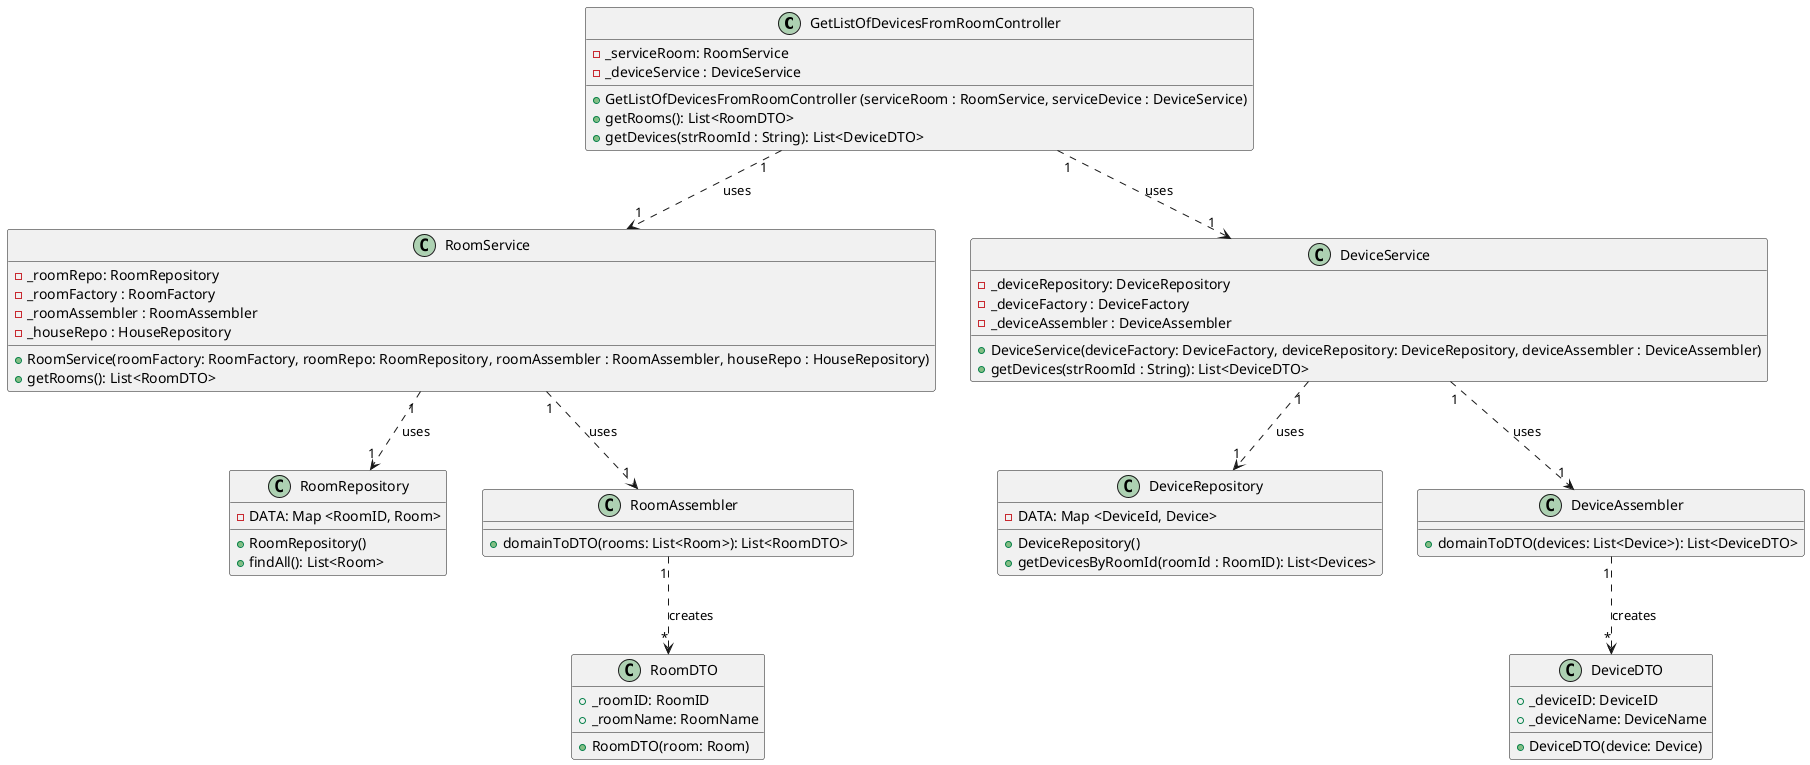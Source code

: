 @startuml
'https://plantuml.com/class-diagram

class GetListOfDevicesFromRoomController{
'Attributes'
- _serviceRoom: RoomService
- _deviceService : DeviceService
'Methods'
+GetListOfDevicesFromRoomController (serviceRoom : RoomService, serviceDevice : DeviceService)
+getRooms(): List<RoomDTO>
+getDevices(strRoomId : String): List<DeviceDTO>
}

class RoomService{
'Attributes'
- _roomRepo: RoomRepository
-_roomFactory : RoomFactory
- _roomAssembler : RoomAssembler
- _houseRepo : HouseRepository
'Methods'
+RoomService(roomFactory: RoomFactory, roomRepo: RoomRepository, roomAssembler : RoomAssembler, houseRepo : HouseRepository)
+getRooms(): List<RoomDTO>
}


class RoomRepository{
'Attributes'
- DATA: Map <RoomID, Room>
'Methods'
+RoomRepository()
+findAll(): List<Room>
}

class RoomAssembler{
'Methods'
+domainToDTO(rooms: List<Room>): List<RoomDTO>
}

class RoomDTO{
'Attributes'
+_roomID: RoomID
+_roomName: RoomName
'Methods'
+RoomDTO(room: Room)
}

class DeviceService{
'Attributes'
- _deviceRepository: DeviceRepository
- _deviceFactory : DeviceFactory
- _deviceAssembler : DeviceAssembler
'Methods'
+DeviceService(deviceFactory: DeviceFactory, deviceRepository: DeviceRepository, deviceAssembler : DeviceAssembler)
+getDevices(strRoomId : String): List<DeviceDTO>
}

class DeviceRepository{
'Attributes'
- DATA: Map <DeviceId, Device>
'Methods'
+DeviceRepository()
+getDevicesByRoomId(roomId : RoomID): List<Devices>
}

class DeviceAssembler {
'Methods'
+domainToDTO(devices: List<Device>): List<DeviceDTO>
}

class DeviceDTO{
'Attributes'
+_deviceID: DeviceID
+_deviceName: DeviceName
'Methods'
+DeviceDTO(device: Device)
}



GetListOfDevicesFromRoomController "1" ..> "1" RoomService: uses
RoomService "1" ..> "1" RoomRepository: uses
RoomService "1" ..> "1" RoomAssembler: uses
RoomAssembler "1" ..> "*" RoomDTO: creates

GetListOfDevicesFromRoomController "1" ..> "1" DeviceService: uses
DeviceService "1" ..> "1" DeviceRepository: uses
DeviceService "1" ..> "1" DeviceAssembler: uses
DeviceAssembler "1" ..> "*" DeviceDTO: creates
@enduml